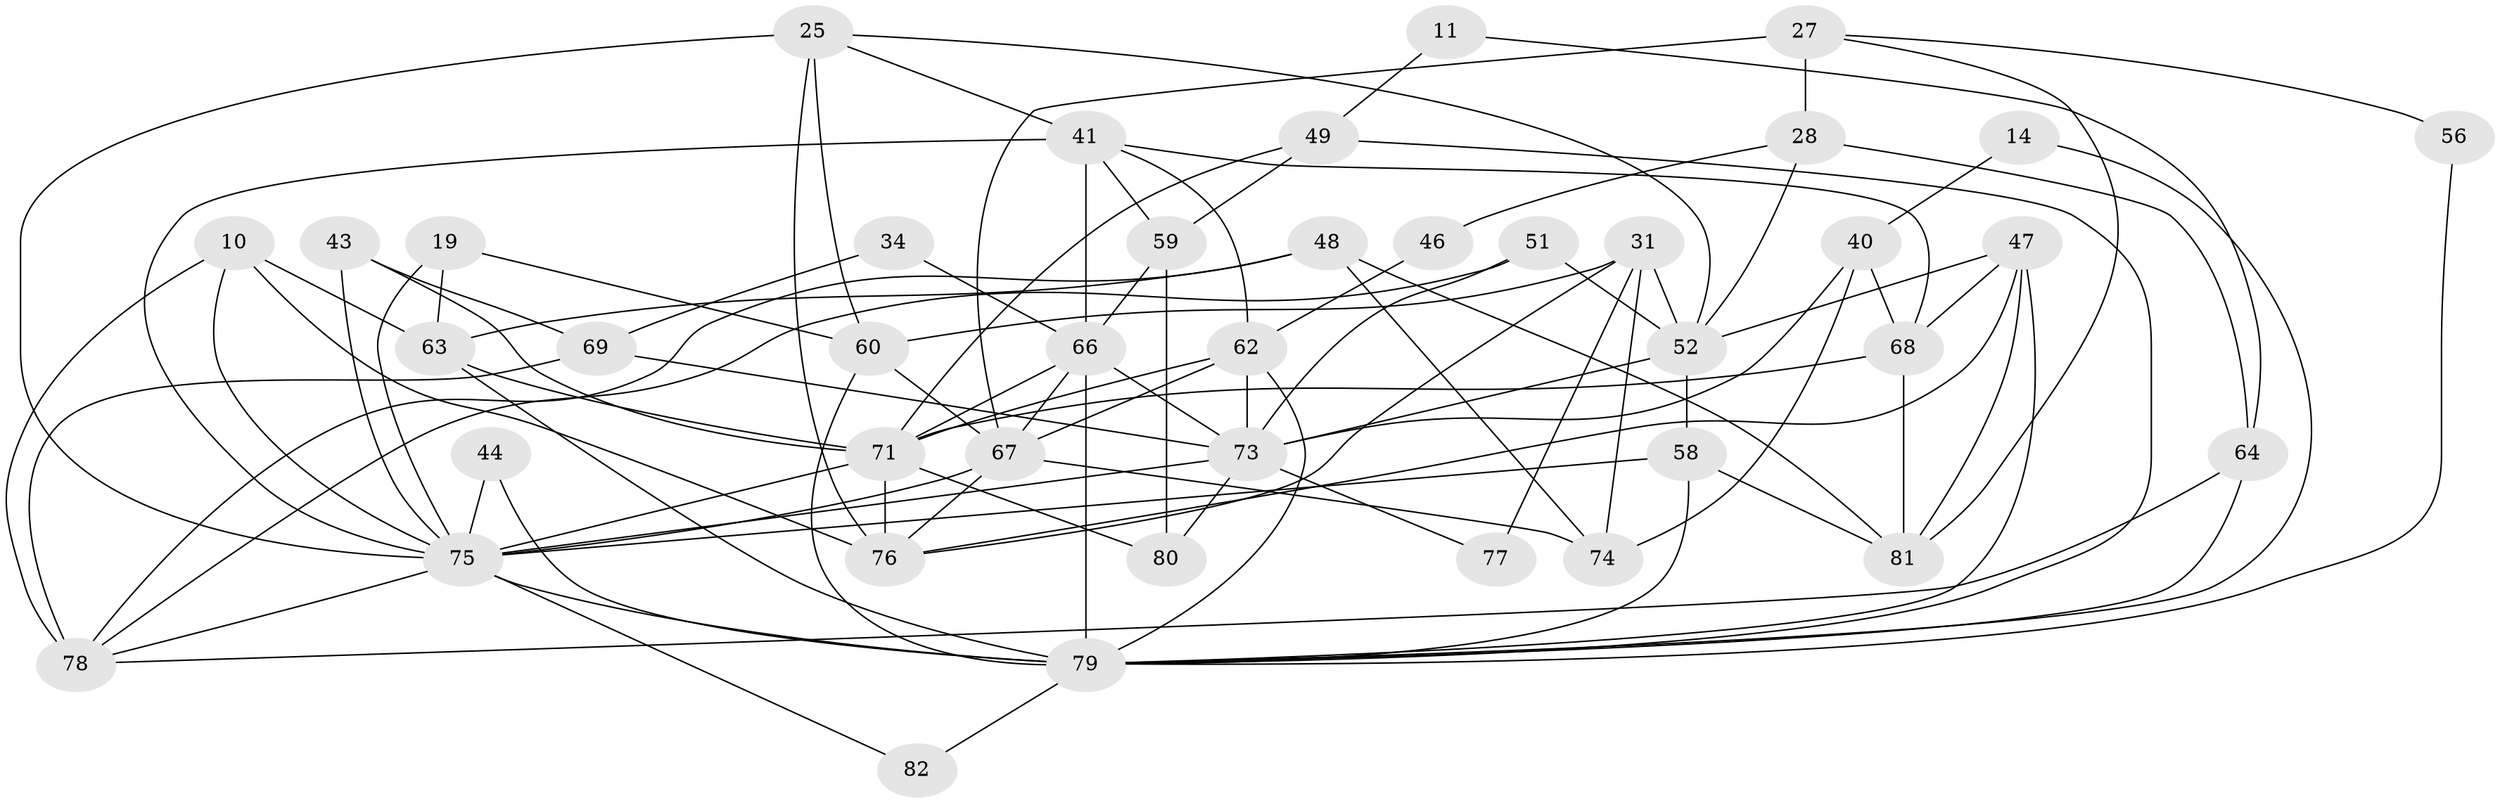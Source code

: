 // original degree distribution, {3: 0.2926829268292683, 4: 0.3048780487804878, 5: 0.0975609756097561, 2: 0.13414634146341464, 8: 0.036585365853658534, 6: 0.08536585365853659, 7: 0.04878048780487805}
// Generated by graph-tools (version 1.1) at 2025/51/03/09/25 04:51:03]
// undirected, 41 vertices, 98 edges
graph export_dot {
graph [start="1"]
  node [color=gray90,style=filled];
  10 [super="+5"];
  11;
  14;
  19;
  25 [super="+4"];
  27 [super="+18"];
  28;
  31 [super="+3"];
  34;
  40;
  41 [super="+36"];
  43 [super="+22"];
  44;
  46;
  47 [super="+45"];
  48;
  49;
  51;
  52 [super="+42"];
  56;
  58;
  59 [super="+9"];
  60 [super="+17"];
  62 [super="+16+20"];
  63;
  64;
  66 [super="+57+61"];
  67 [super="+30+32"];
  68;
  69;
  71 [super="+37+29+38"];
  73 [super="+72+70"];
  74;
  75 [super="+15+65+54"];
  76 [super="+39"];
  77;
  78 [super="+21"];
  79 [super="+35+50"];
  80 [super="+8"];
  81 [super="+23"];
  82;
  10 -- 63 [weight=2];
  10 -- 76 [weight=2];
  10 -- 78;
  10 -- 75;
  11 -- 64;
  11 -- 49;
  14 -- 40;
  14 -- 79;
  19 -- 63;
  19 -- 60;
  19 -- 75;
  25 -- 52;
  25 -- 60;
  25 -- 76;
  25 -- 41;
  25 -- 75;
  27 -- 28;
  27 -- 56;
  27 -- 67 [weight=2];
  27 -- 81;
  28 -- 64;
  28 -- 46;
  28 -- 52;
  31 -- 76;
  31 -- 74;
  31 -- 52;
  31 -- 77;
  31 -- 60;
  34 -- 69;
  34 -- 66;
  40 -- 68;
  40 -- 74;
  40 -- 73;
  41 -- 59 [weight=2];
  41 -- 68;
  41 -- 75 [weight=3];
  41 -- 66;
  41 -- 62;
  43 -- 69;
  43 -- 75 [weight=3];
  43 -- 71;
  44 -- 79;
  44 -- 75;
  46 -- 62;
  47 -- 81;
  47 -- 52 [weight=2];
  47 -- 68;
  47 -- 76;
  47 -- 79;
  48 -- 74;
  48 -- 63;
  48 -- 81;
  48 -- 78;
  49 -- 71;
  49 -- 59;
  49 -- 79;
  51 -- 52;
  51 -- 78;
  51 -- 73;
  52 -- 73;
  52 -- 58;
  56 -- 79;
  58 -- 81;
  58 -- 79;
  58 -- 75;
  59 -- 66;
  59 -- 80 [weight=2];
  60 -- 67;
  60 -- 79;
  62 -- 73 [weight=2];
  62 -- 67;
  62 -- 79;
  62 -- 71;
  63 -- 79;
  63 -- 71;
  64 -- 78;
  64 -- 79;
  66 -- 71;
  66 -- 67 [weight=3];
  66 -- 73;
  66 -- 79 [weight=5];
  67 -- 74;
  67 -- 76;
  67 -- 75 [weight=3];
  68 -- 71;
  68 -- 81;
  69 -- 78 [weight=2];
  69 -- 73;
  71 -- 80;
  71 -- 75 [weight=3];
  71 -- 76;
  73 -- 77 [weight=2];
  73 -- 80;
  73 -- 75 [weight=3];
  75 -- 79;
  75 -- 82;
  75 -- 78;
  79 -- 82;
}
